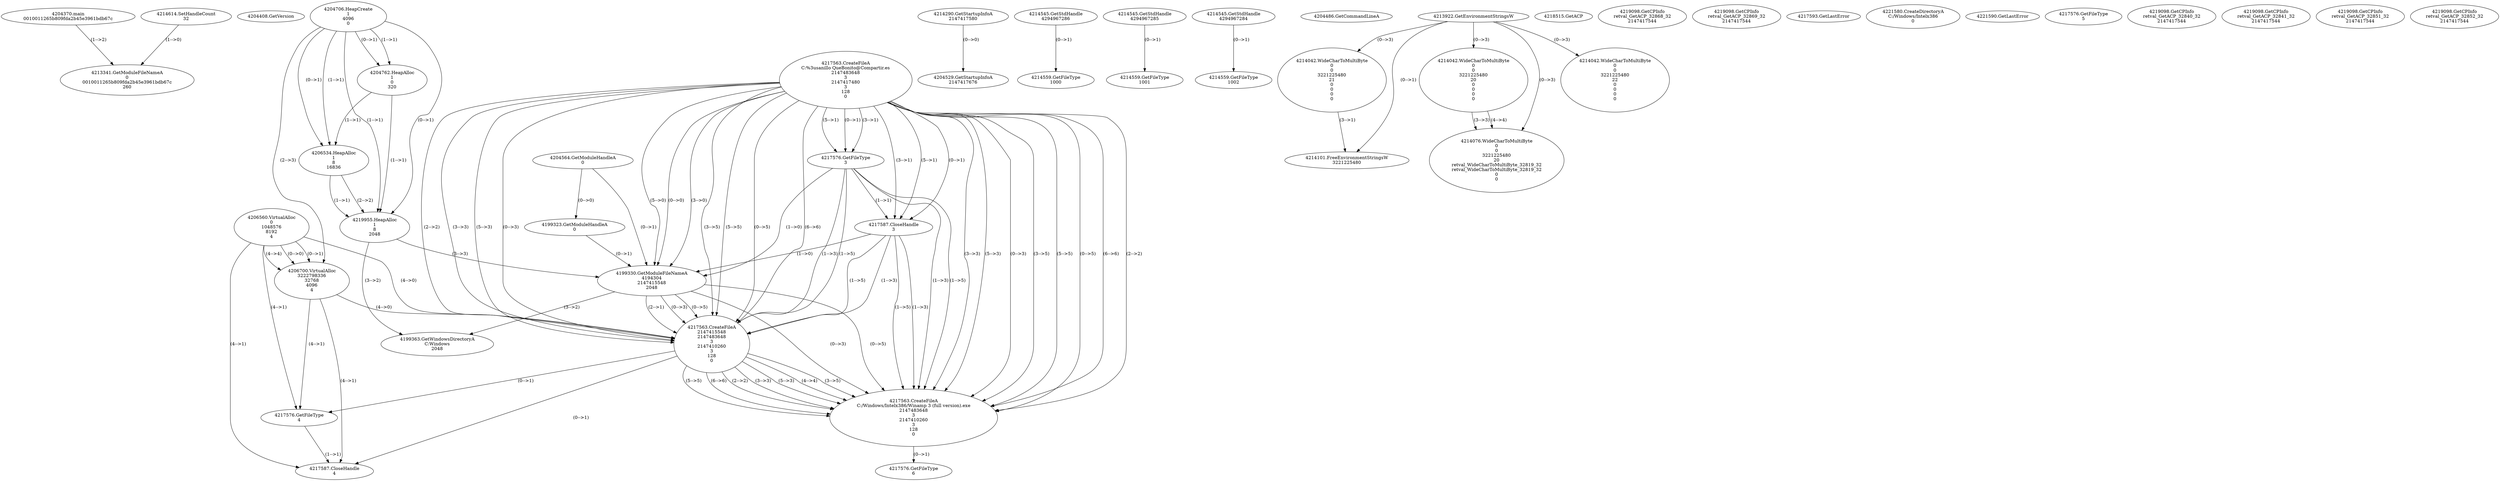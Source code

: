 // Global SCDG with merge call
digraph {
	0 [label="4204370.main
0010011265b809fda2b45e3961bdb67c"]
	1 [label="4204408.GetVersion
"]
	2 [label="4204706.HeapCreate
1
4096
0"]
	3 [label="4204762.HeapAlloc
1
0
320"]
	2 -> 3 [label="(1-->1)"]
	2 -> 3 [label="(0-->1)"]
	4 [label="4206534.HeapAlloc
1
8
16836"]
	2 -> 4 [label="(1-->1)"]
	2 -> 4 [label="(0-->1)"]
	3 -> 4 [label="(1-->1)"]
	5 [label="4206560.VirtualAlloc
0
1048576
8192
4"]
	6 [label="4206700.VirtualAlloc
3222798336
32768
4096
4"]
	5 -> 6 [label="(0-->1)"]
	2 -> 6 [label="(2-->3)"]
	5 -> 6 [label="(4-->4)"]
	5 -> 6 [label="(0-->0)"]
	7 [label="4214290.GetStartupInfoA
2147417580"]
	8 [label="4214545.GetStdHandle
4294967286"]
	9 [label="4214559.GetFileType
1000"]
	8 -> 9 [label="(0-->1)"]
	10 [label="4214545.GetStdHandle
4294967285"]
	11 [label="4214559.GetFileType
1001"]
	10 -> 11 [label="(0-->1)"]
	12 [label="4214545.GetStdHandle
4294967284"]
	13 [label="4214559.GetFileType
1002"]
	12 -> 13 [label="(0-->1)"]
	14 [label="4214614.SetHandleCount
32"]
	15 [label="4204486.GetCommandLineA
"]
	16 [label="4213922.GetEnvironmentStringsW
"]
	17 [label="4214042.WideCharToMultiByte
0
0
3221225480
21
0
0
0
0"]
	16 -> 17 [label="(0-->3)"]
	18 [label="4214101.FreeEnvironmentStringsW
3221225480"]
	16 -> 18 [label="(0-->1)"]
	17 -> 18 [label="(3-->1)"]
	19 [label="4218515.GetACP
"]
	20 [label="4219098.GetCPInfo
retval_GetACP_32868_32
2147417544"]
	21 [label="4219098.GetCPInfo
retval_GetACP_32869_32
2147417544"]
	22 [label="4214042.WideCharToMultiByte
0
0
3221225480
20
0
0
0
0"]
	16 -> 22 [label="(0-->3)"]
	23 [label="4214076.WideCharToMultiByte
0
0
3221225480
20
retval_WideCharToMultiByte_32819_32
retval_WideCharToMultiByte_32819_32
0
0"]
	16 -> 23 [label="(0-->3)"]
	22 -> 23 [label="(3-->3)"]
	22 -> 23 [label="(4-->4)"]
	24 [label="4213341.GetModuleFileNameA
0
0010011265b809fda2b45e3961bdb67c
260"]
	0 -> 24 [label="(1-->2)"]
	14 -> 24 [label="(1-->0)"]
	25 [label="4214042.WideCharToMultiByte
0
0
3221225480
22
0
0
0
0"]
	16 -> 25 [label="(0-->3)"]
	26 [label="4219955.HeapAlloc
1
8
2048"]
	2 -> 26 [label="(1-->1)"]
	2 -> 26 [label="(0-->1)"]
	3 -> 26 [label="(1-->1)"]
	4 -> 26 [label="(1-->1)"]
	4 -> 26 [label="(2-->2)"]
	27 [label="4204529.GetStartupInfoA
2147417676"]
	7 -> 27 [label="(0-->0)"]
	28 [label="4204564.GetModuleHandleA
0"]
	29 [label="4217563.CreateFileA
C:\Gusanillo QueBonito@Compartir.es
2147483648
3
2147417480
3
128
0"]
	30 [label="4217576.GetFileType
3"]
	29 -> 30 [label="(3-->1)"]
	29 -> 30 [label="(5-->1)"]
	29 -> 30 [label="(0-->1)"]
	31 [label="4217587.CloseHandle
3"]
	29 -> 31 [label="(3-->1)"]
	29 -> 31 [label="(5-->1)"]
	29 -> 31 [label="(0-->1)"]
	30 -> 31 [label="(1-->1)"]
	32 [label="4217593.GetLastError
"]
	33 [label="4199323.GetModuleHandleA
0"]
	28 -> 33 [label="(0-->0)"]
	34 [label="4199330.GetModuleFileNameA
4194304
2147415548
2048"]
	28 -> 34 [label="(0-->1)"]
	33 -> 34 [label="(0-->1)"]
	26 -> 34 [label="(3-->3)"]
	29 -> 34 [label="(3-->0)"]
	29 -> 34 [label="(5-->0)"]
	29 -> 34 [label="(0-->0)"]
	30 -> 34 [label="(1-->0)"]
	31 -> 34 [label="(1-->0)"]
	35 [label="4199363.GetWindowsDirectoryA
C:\Windows
2048"]
	26 -> 35 [label="(3-->2)"]
	34 -> 35 [label="(3-->2)"]
	36 [label="4221580.CreateDirectoryA
C:/Windows/Intelx386
0"]
	37 [label="4221590.GetLastError
"]
	38 [label="4217563.CreateFileA
2147415548
2147483648
3
2147410260
3
128
0"]
	34 -> 38 [label="(2-->1)"]
	29 -> 38 [label="(2-->2)"]
	29 -> 38 [label="(3-->3)"]
	29 -> 38 [label="(5-->3)"]
	29 -> 38 [label="(0-->3)"]
	30 -> 38 [label="(1-->3)"]
	31 -> 38 [label="(1-->3)"]
	34 -> 38 [label="(0-->3)"]
	29 -> 38 [label="(3-->5)"]
	29 -> 38 [label="(5-->5)"]
	29 -> 38 [label="(0-->5)"]
	30 -> 38 [label="(1-->5)"]
	31 -> 38 [label="(1-->5)"]
	34 -> 38 [label="(0-->5)"]
	29 -> 38 [label="(6-->6)"]
	5 -> 38 [label="(4-->0)"]
	6 -> 38 [label="(4-->0)"]
	39 [label="4217576.GetFileType
4"]
	5 -> 39 [label="(4-->1)"]
	6 -> 39 [label="(4-->1)"]
	38 -> 39 [label="(0-->1)"]
	40 [label="4217587.CloseHandle
4"]
	5 -> 40 [label="(4-->1)"]
	6 -> 40 [label="(4-->1)"]
	38 -> 40 [label="(0-->1)"]
	39 -> 40 [label="(1-->1)"]
	41 [label="4217576.GetFileType
5"]
	42 [label="4219098.GetCPInfo
retval_GetACP_32840_32
2147417544"]
	43 [label="4219098.GetCPInfo
retval_GetACP_32841_32
2147417544"]
	44 [label="4219098.GetCPInfo
retval_GetACP_32851_32
2147417544"]
	45 [label="4219098.GetCPInfo
retval_GetACP_32852_32
2147417544"]
	46 [label="4217563.CreateFileA
C:/Windows/Intelx386/Winamp 3 (full version).exe
2147483648
3
2147410260
3
128
0"]
	29 -> 46 [label="(2-->2)"]
	38 -> 46 [label="(2-->2)"]
	29 -> 46 [label="(3-->3)"]
	29 -> 46 [label="(5-->3)"]
	29 -> 46 [label="(0-->3)"]
	30 -> 46 [label="(1-->3)"]
	31 -> 46 [label="(1-->3)"]
	34 -> 46 [label="(0-->3)"]
	38 -> 46 [label="(3-->3)"]
	38 -> 46 [label="(5-->3)"]
	38 -> 46 [label="(4-->4)"]
	29 -> 46 [label="(3-->5)"]
	29 -> 46 [label="(5-->5)"]
	29 -> 46 [label="(0-->5)"]
	30 -> 46 [label="(1-->5)"]
	31 -> 46 [label="(1-->5)"]
	34 -> 46 [label="(0-->5)"]
	38 -> 46 [label="(3-->5)"]
	38 -> 46 [label="(5-->5)"]
	29 -> 46 [label="(6-->6)"]
	38 -> 46 [label="(6-->6)"]
	47 [label="4217576.GetFileType
6"]
	46 -> 47 [label="(0-->1)"]
}
